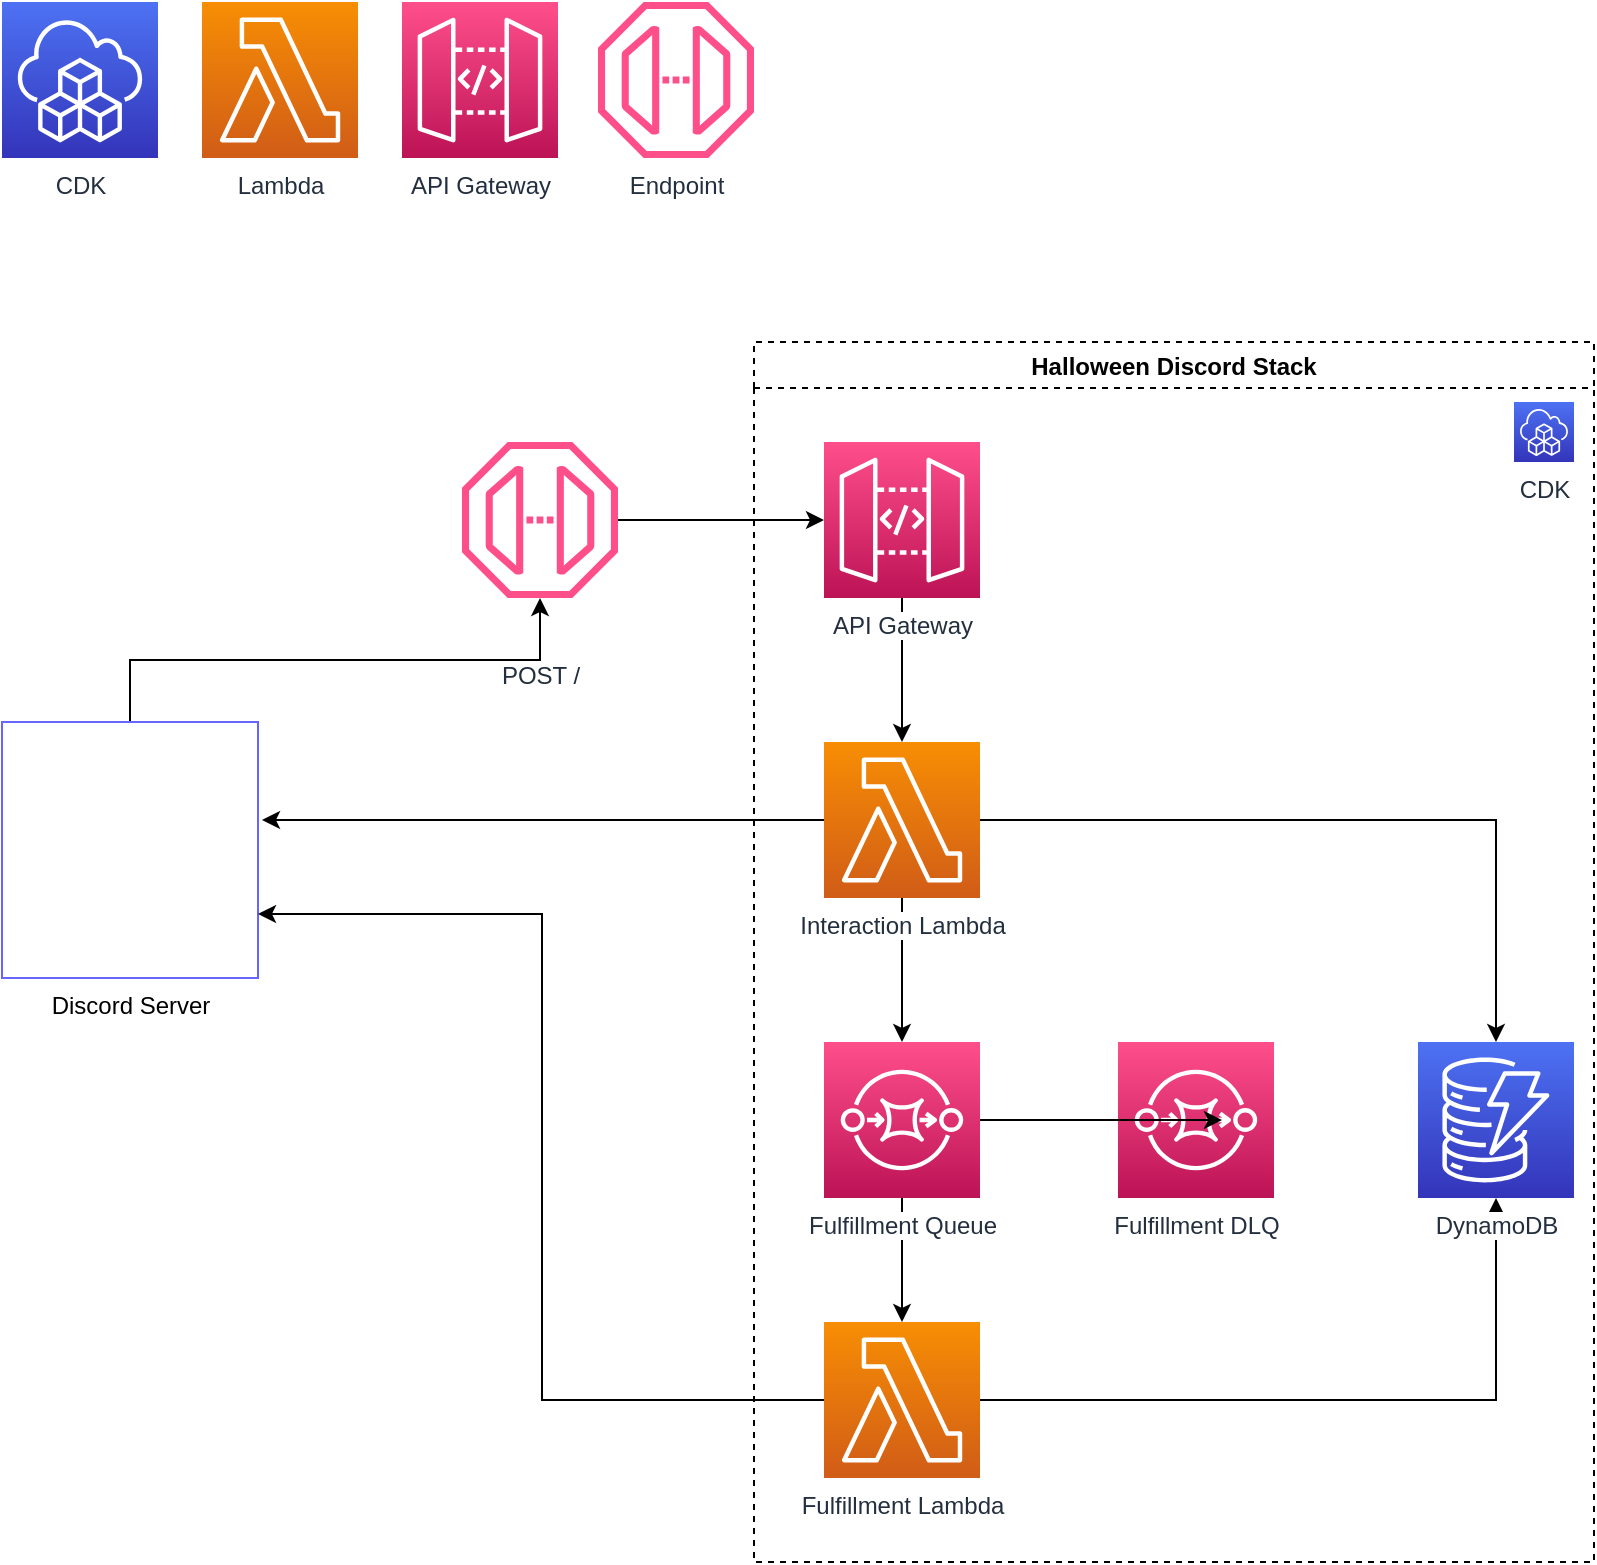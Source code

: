 <mxfile version="15.4.0" type="device"><diagram id="lnBdcAsuuI5BvBr5o2wi" name="Page-1"><mxGraphModel dx="2062" dy="1222" grid="1" gridSize="10" guides="1" tooltips="1" connect="1" arrows="1" fold="1" page="1" pageScale="1" pageWidth="850" pageHeight="1100" math="0" shadow="0"><root><mxCell id="0"/><mxCell id="1" parent="0"/><mxCell id="oSQUYnhXIT-6xbtQuUzK-5" value="CDK" style="sketch=0;points=[[0,0,0],[0.25,0,0],[0.5,0,0],[0.75,0,0],[1,0,0],[0,1,0],[0.25,1,0],[0.5,1,0],[0.75,1,0],[1,1,0],[0,0.25,0],[0,0.5,0],[0,0.75,0],[1,0.25,0],[1,0.5,0],[1,0.75,0]];outlineConnect=0;fontColor=#232F3E;gradientColor=#4D72F3;gradientDirection=north;fillColor=#3334B9;strokeColor=#ffffff;dashed=0;verticalLabelPosition=bottom;verticalAlign=top;align=center;html=1;fontSize=12;fontStyle=0;aspect=fixed;shape=mxgraph.aws4.resourceIcon;resIcon=mxgraph.aws4.cloud_development_kit;" parent="1" vertex="1"><mxGeometry x="10" y="10" width="78" height="78" as="geometry"/></mxCell><mxCell id="oSQUYnhXIT-6xbtQuUzK-7" value="Lambda" style="sketch=0;points=[[0,0,0],[0.25,0,0],[0.5,0,0],[0.75,0,0],[1,0,0],[0,1,0],[0.25,1,0],[0.5,1,0],[0.75,1,0],[1,1,0],[0,0.25,0],[0,0.5,0],[0,0.75,0],[1,0.25,0],[1,0.5,0],[1,0.75,0]];outlineConnect=0;fontColor=#232F3E;gradientColor=#F78E04;gradientDirection=north;fillColor=#D05C17;strokeColor=#ffffff;dashed=0;verticalLabelPosition=bottom;verticalAlign=top;align=center;html=1;fontSize=12;fontStyle=0;aspect=fixed;shape=mxgraph.aws4.resourceIcon;resIcon=mxgraph.aws4.lambda;" parent="1" vertex="1"><mxGeometry x="110" y="10" width="78" height="78" as="geometry"/></mxCell><mxCell id="oSQUYnhXIT-6xbtQuUzK-8" value="API Gateway" style="sketch=0;points=[[0,0,0],[0.25,0,0],[0.5,0,0],[0.75,0,0],[1,0,0],[0,1,0],[0.25,1,0],[0.5,1,0],[0.75,1,0],[1,1,0],[0,0.25,0],[0,0.5,0],[0,0.75,0],[1,0.25,0],[1,0.5,0],[1,0.75,0]];outlineConnect=0;fontColor=#232F3E;gradientColor=#FF4F8B;gradientDirection=north;fillColor=#BC1356;strokeColor=#ffffff;dashed=0;verticalLabelPosition=bottom;verticalAlign=top;align=center;html=1;fontSize=12;fontStyle=0;aspect=fixed;shape=mxgraph.aws4.resourceIcon;resIcon=mxgraph.aws4.api_gateway;" parent="1" vertex="1"><mxGeometry x="210" y="10" width="78" height="78" as="geometry"/></mxCell><mxCell id="oSQUYnhXIT-6xbtQuUzK-9" value="Endpoint" style="sketch=0;outlineConnect=0;fontColor=#232F3E;gradientColor=none;fillColor=#FF4F8B;strokeColor=none;dashed=0;verticalLabelPosition=bottom;verticalAlign=top;align=center;html=1;fontSize=12;fontStyle=0;aspect=fixed;pointerEvents=1;shape=mxgraph.aws4.endpoint;" parent="1" vertex="1"><mxGeometry x="308" y="10" width="78" height="78" as="geometry"/></mxCell><mxCell id="oSQUYnhXIT-6xbtQuUzK-32" value="Halloween Discord Stack" style="swimlane;dashed=1;strokeColor=default;strokeWidth=1;" parent="1" vertex="1"><mxGeometry x="386" y="180" width="420" height="610" as="geometry"><mxRectangle x="410" y="210" width="180" height="23" as="alternateBounds"/></mxGeometry></mxCell><mxCell id="oSQUYnhXIT-6xbtQuUzK-20" value="CDK" style="sketch=0;points=[[0,0,0],[0.25,0,0],[0.5,0,0],[0.75,0,0],[1,0,0],[0,1,0],[0.25,1,0],[0.5,1,0],[0.75,1,0],[1,1,0],[0,0.25,0],[0,0.5,0],[0,0.75,0],[1,0.25,0],[1,0.5,0],[1,0.75,0]];outlineConnect=0;fontColor=#232F3E;gradientColor=#4D72F3;gradientDirection=north;fillColor=#3334B9;strokeColor=#ffffff;dashed=0;verticalLabelPosition=bottom;verticalAlign=top;align=center;html=1;fontSize=12;fontStyle=0;aspect=fixed;shape=mxgraph.aws4.resourceIcon;resIcon=mxgraph.aws4.cloud_development_kit;" parent="oSQUYnhXIT-6xbtQuUzK-32" vertex="1"><mxGeometry x="380" y="30" width="30" height="30" as="geometry"/></mxCell><mxCell id="9752AHz9aHxP6KpXcJha-4" style="edgeStyle=orthogonalEdgeStyle;rounded=0;orthogonalLoop=1;jettySize=auto;html=1;exitX=1;exitY=0.5;exitDx=0;exitDy=0;exitPerimeter=0;" parent="oSQUYnhXIT-6xbtQuUzK-32" source="oSQUYnhXIT-6xbtQuUzK-58" target="9752AHz9aHxP6KpXcJha-1" edge="1"><mxGeometry relative="1" as="geometry"/></mxCell><mxCell id="oSQUYnhXIT-6xbtQuUzK-58" value="Fulfillment Lambda" style="sketch=0;points=[[0,0,0],[0.25,0,0],[0.5,0,0],[0.75,0,0],[1,0,0],[0,1,0],[0.25,1,0],[0.5,1,0],[0.75,1,0],[1,1,0],[0,0.25,0],[0,0.5,0],[0,0.75,0],[1,0.25,0],[1,0.5,0],[1,0.75,0]];outlineConnect=0;fontColor=#232F3E;gradientColor=#F78E04;gradientDirection=north;fillColor=#D05C17;strokeColor=#ffffff;dashed=0;verticalLabelPosition=bottom;verticalAlign=top;align=center;html=1;fontSize=12;fontStyle=0;aspect=fixed;shape=mxgraph.aws4.resourceIcon;resIcon=mxgraph.aws4.lambda;labelBackgroundColor=default;" parent="oSQUYnhXIT-6xbtQuUzK-32" vertex="1"><mxGeometry x="35" y="490" width="78" height="78" as="geometry"/></mxCell><mxCell id="oSQUYnhXIT-6xbtQuUzK-79" style="edgeStyle=orthogonalEdgeStyle;rounded=0;jumpStyle=sharp;orthogonalLoop=1;jettySize=auto;html=1;exitX=0.5;exitY=1;exitDx=0;exitDy=0;exitPerimeter=0;shadow=0;" parent="oSQUYnhXIT-6xbtQuUzK-32" source="oSQUYnhXIT-6xbtQuUzK-73" target="oSQUYnhXIT-6xbtQuUzK-74" edge="1"><mxGeometry relative="1" as="geometry"/></mxCell><mxCell id="oSQUYnhXIT-6xbtQuUzK-73" value="API Gateway" style="sketch=0;points=[[0,0,0],[0.25,0,0],[0.5,0,0],[0.75,0,0],[1,0,0],[0,1,0],[0.25,1,0],[0.5,1,0],[0.75,1,0],[1,1,0],[0,0.25,0],[0,0.5,0],[0,0.75,0],[1,0.25,0],[1,0.5,0],[1,0.75,0]];outlineConnect=0;fontColor=#232F3E;gradientColor=#FF4F8B;gradientDirection=north;fillColor=#BC1356;strokeColor=#ffffff;dashed=0;verticalLabelPosition=bottom;verticalAlign=top;align=center;html=1;fontSize=12;fontStyle=0;aspect=fixed;shape=mxgraph.aws4.resourceIcon;resIcon=mxgraph.aws4.api_gateway;labelBackgroundColor=default;" parent="oSQUYnhXIT-6xbtQuUzK-32" vertex="1"><mxGeometry x="35" y="50" width="78" height="78" as="geometry"/></mxCell><mxCell id="oSQUYnhXIT-6xbtQuUzK-81" style="edgeStyle=orthogonalEdgeStyle;rounded=0;jumpStyle=sharp;orthogonalLoop=1;jettySize=auto;html=1;exitX=0.5;exitY=1;exitDx=0;exitDy=0;exitPerimeter=0;shadow=0;" parent="oSQUYnhXIT-6xbtQuUzK-32" source="oSQUYnhXIT-6xbtQuUzK-74" target="oSQUYnhXIT-6xbtQuUzK-75" edge="1"><mxGeometry relative="1" as="geometry"/></mxCell><mxCell id="9752AHz9aHxP6KpXcJha-5" style="edgeStyle=orthogonalEdgeStyle;rounded=0;orthogonalLoop=1;jettySize=auto;html=1;exitX=1;exitY=0.5;exitDx=0;exitDy=0;exitPerimeter=0;" parent="oSQUYnhXIT-6xbtQuUzK-32" source="oSQUYnhXIT-6xbtQuUzK-74" target="9752AHz9aHxP6KpXcJha-1" edge="1"><mxGeometry relative="1" as="geometry"/></mxCell><mxCell id="oSQUYnhXIT-6xbtQuUzK-74" value="Interaction Lambda" style="sketch=0;points=[[0,0,0],[0.25,0,0],[0.5,0,0],[0.75,0,0],[1,0,0],[0,1,0],[0.25,1,0],[0.5,1,0],[0.75,1,0],[1,1,0],[0,0.25,0],[0,0.5,0],[0,0.75,0],[1,0.25,0],[1,0.5,0],[1,0.75,0]];outlineConnect=0;fontColor=#232F3E;gradientColor=#F78E04;gradientDirection=north;fillColor=#D05C17;strokeColor=#ffffff;dashed=0;verticalLabelPosition=bottom;verticalAlign=top;align=center;html=1;fontSize=12;fontStyle=0;aspect=fixed;shape=mxgraph.aws4.resourceIcon;resIcon=mxgraph.aws4.lambda;labelBackgroundColor=default;" parent="oSQUYnhXIT-6xbtQuUzK-32" vertex="1"><mxGeometry x="35" y="200" width="78" height="78" as="geometry"/></mxCell><mxCell id="oSQUYnhXIT-6xbtQuUzK-82" style="edgeStyle=orthogonalEdgeStyle;rounded=0;jumpStyle=sharp;orthogonalLoop=1;jettySize=auto;html=1;exitX=0.5;exitY=1;exitDx=0;exitDy=0;exitPerimeter=0;shadow=0;" parent="oSQUYnhXIT-6xbtQuUzK-32" source="oSQUYnhXIT-6xbtQuUzK-75" target="oSQUYnhXIT-6xbtQuUzK-58" edge="1"><mxGeometry relative="1" as="geometry"/></mxCell><mxCell id="oSQUYnhXIT-6xbtQuUzK-75" value="Fulfillment Queue" style="sketch=0;points=[[0,0,0],[0.25,0,0],[0.5,0,0],[0.75,0,0],[1,0,0],[0,1,0],[0.25,1,0],[0.5,1,0],[0.75,1,0],[1,1,0],[0,0.25,0],[0,0.5,0],[0,0.75,0],[1,0.25,0],[1,0.5,0],[1,0.75,0]];outlineConnect=0;fontColor=#232F3E;gradientColor=#FF4F8B;gradientDirection=north;fillColor=#BC1356;strokeColor=#ffffff;dashed=0;verticalLabelPosition=bottom;verticalAlign=top;align=center;html=1;fontSize=12;fontStyle=0;aspect=fixed;shape=mxgraph.aws4.resourceIcon;resIcon=mxgraph.aws4.sqs;labelBackgroundColor=default;" parent="oSQUYnhXIT-6xbtQuUzK-32" vertex="1"><mxGeometry x="35" y="350" width="78" height="78" as="geometry"/></mxCell><mxCell id="9752AHz9aHxP6KpXcJha-1" value="DynamoDB" style="sketch=0;points=[[0,0,0],[0.25,0,0],[0.5,0,0],[0.75,0,0],[1,0,0],[0,1,0],[0.25,1,0],[0.5,1,0],[0.75,1,0],[1,1,0],[0,0.25,0],[0,0.5,0],[0,0.75,0],[1,0.25,0],[1,0.5,0],[1,0.75,0]];outlineConnect=0;fontColor=#232F3E;gradientColor=#4D72F3;gradientDirection=north;fillColor=#3334B9;strokeColor=#ffffff;dashed=0;verticalLabelPosition=bottom;verticalAlign=top;align=center;html=1;fontSize=12;fontStyle=0;aspect=fixed;shape=mxgraph.aws4.resourceIcon;resIcon=mxgraph.aws4.dynamodb;labelBackgroundColor=default;" parent="oSQUYnhXIT-6xbtQuUzK-32" vertex="1"><mxGeometry x="332" y="350" width="78" height="78" as="geometry"/></mxCell><mxCell id="PQSC_l4jT2sE7PJyugXs-1" value="Fulfillment DLQ" style="sketch=0;points=[[0,0,0],[0.25,0,0],[0.5,0,0],[0.75,0,0],[1,0,0],[0,1,0],[0.25,1,0],[0.5,1,0],[0.75,1,0],[1,1,0],[0,0.25,0],[0,0.5,0],[0,0.75,0],[1,0.25,0],[1,0.5,0],[1,0.75,0]];outlineConnect=0;fontColor=#232F3E;gradientColor=#FF4F8B;gradientDirection=north;fillColor=#BC1356;strokeColor=#ffffff;dashed=0;verticalLabelPosition=bottom;verticalAlign=top;align=center;html=1;fontSize=12;fontStyle=0;aspect=fixed;shape=mxgraph.aws4.resourceIcon;resIcon=mxgraph.aws4.sqs;labelBackgroundColor=default;" parent="oSQUYnhXIT-6xbtQuUzK-32" vertex="1"><mxGeometry x="182" y="350" width="78" height="78" as="geometry"/></mxCell><mxCell id="oSQUYnhXIT-6xbtQuUzK-93" style="edgeStyle=orthogonalEdgeStyle;rounded=0;jumpStyle=sharp;orthogonalLoop=1;jettySize=auto;html=1;exitX=0.5;exitY=0;exitDx=0;exitDy=0;shadow=0;startArrow=none;startFill=0;endArrow=classic;endFill=1;" parent="1" source="oSQUYnhXIT-6xbtQuUzK-19" target="oSQUYnhXIT-6xbtQuUzK-76" edge="1"><mxGeometry relative="1" as="geometry"/></mxCell><mxCell id="oSQUYnhXIT-6xbtQuUzK-19" value="Discord Server" style="shape=image;html=1;verticalAlign=top;verticalLabelPosition=bottom;labelBackgroundColor=#ffffff;imageAspect=0;aspect=fixed;image=https://cdn4.iconfinder.com/data/icons/logos-and-brands/512/91_Discord_logo_logos-128.png;imageBorder=#6666FF;" parent="1" vertex="1"><mxGeometry x="10" y="370" width="128" height="128" as="geometry"/></mxCell><mxCell id="oSQUYnhXIT-6xbtQuUzK-78" style="edgeStyle=orthogonalEdgeStyle;rounded=0;jumpStyle=sharp;orthogonalLoop=1;jettySize=auto;html=1;shadow=0;entryX=0;entryY=0.5;entryDx=0;entryDy=0;entryPerimeter=0;" parent="1" source="oSQUYnhXIT-6xbtQuUzK-76" target="oSQUYnhXIT-6xbtQuUzK-73" edge="1"><mxGeometry relative="1" as="geometry"><mxPoint x="390" y="370" as="targetPoint"/></mxGeometry></mxCell><mxCell id="oSQUYnhXIT-6xbtQuUzK-76" value="POST /" style="sketch=0;outlineConnect=0;fontColor=#232F3E;gradientColor=none;fillColor=#FF4F8B;strokeColor=none;dashed=0;verticalLabelPosition=bottom;verticalAlign=middle;align=center;html=1;fontSize=12;fontStyle=0;aspect=fixed;pointerEvents=1;shape=mxgraph.aws4.endpoint;labelBackgroundColor=default;labelPosition=center;" parent="1" vertex="1"><mxGeometry x="240" y="230" width="78" height="78" as="geometry"/></mxCell><mxCell id="oSQUYnhXIT-6xbtQuUzK-83" style="edgeStyle=orthogonalEdgeStyle;rounded=0;jumpStyle=sharp;orthogonalLoop=1;jettySize=auto;html=1;exitX=0;exitY=0.5;exitDx=0;exitDy=0;exitPerimeter=0;entryX=1;entryY=0.75;entryDx=0;entryDy=0;shadow=0;" parent="1" source="oSQUYnhXIT-6xbtQuUzK-58" target="oSQUYnhXIT-6xbtQuUzK-19" edge="1"><mxGeometry relative="1" as="geometry"><Array as="points"><mxPoint x="280" y="709"/><mxPoint x="280" y="466"/></Array></mxGeometry></mxCell><mxCell id="oSQUYnhXIT-6xbtQuUzK-91" style="edgeStyle=orthogonalEdgeStyle;rounded=0;jumpStyle=sharp;orthogonalLoop=1;jettySize=auto;html=1;exitX=0;exitY=0.5;exitDx=0;exitDy=0;exitPerimeter=0;shadow=0;startArrow=none;startFill=0;endArrow=classic;endFill=1;" parent="1" source="oSQUYnhXIT-6xbtQuUzK-74" edge="1"><mxGeometry relative="1" as="geometry"><mxPoint x="140" y="419" as="targetPoint"/></mxGeometry></mxCell><mxCell id="PQSC_l4jT2sE7PJyugXs-2" style="edgeStyle=orthogonalEdgeStyle;rounded=0;orthogonalLoop=1;jettySize=auto;html=1;exitX=1;exitY=0.5;exitDx=0;exitDy=0;exitPerimeter=0;" parent="1" source="oSQUYnhXIT-6xbtQuUzK-75" edge="1"><mxGeometry relative="1" as="geometry"><mxPoint x="620" y="569" as="targetPoint"/></mxGeometry></mxCell></root></mxGraphModel></diagram></mxfile>
